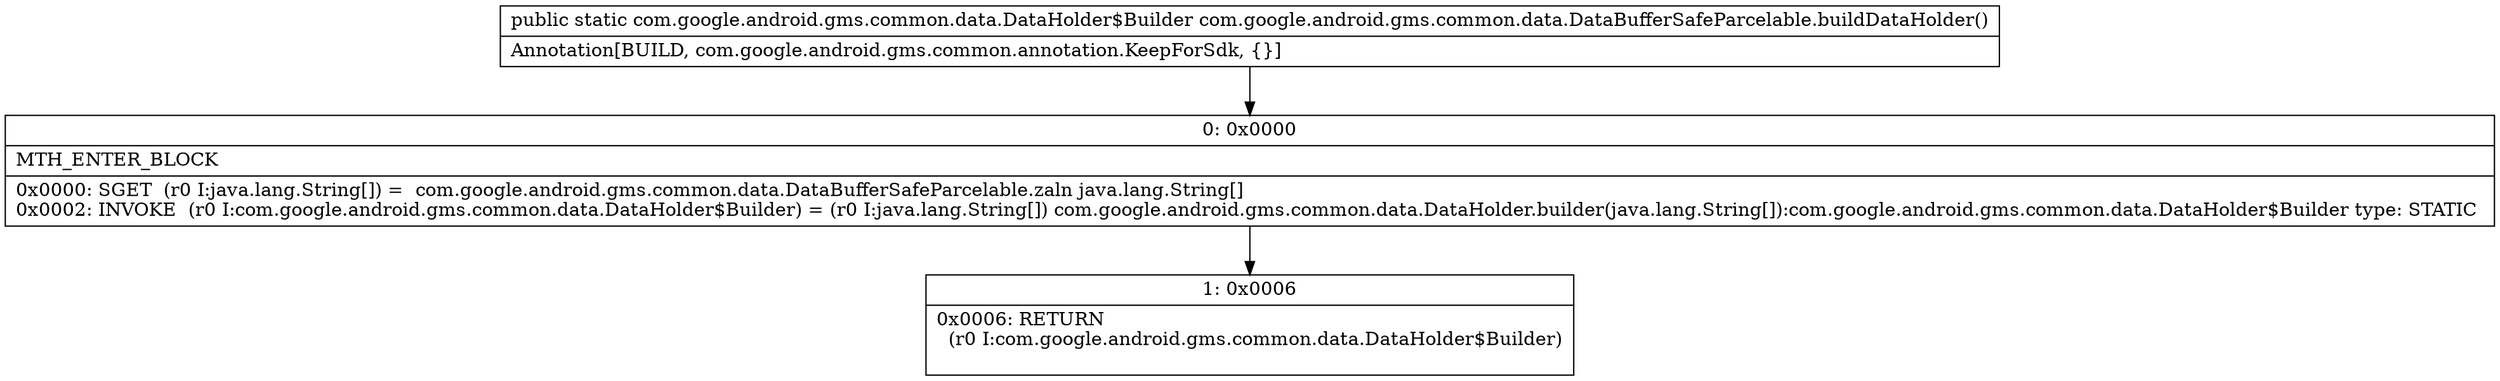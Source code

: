 digraph "CFG forcom.google.android.gms.common.data.DataBufferSafeParcelable.buildDataHolder()Lcom\/google\/android\/gms\/common\/data\/DataHolder$Builder;" {
Node_0 [shape=record,label="{0\:\ 0x0000|MTH_ENTER_BLOCK\l|0x0000: SGET  (r0 I:java.lang.String[]) =  com.google.android.gms.common.data.DataBufferSafeParcelable.zaln java.lang.String[] \l0x0002: INVOKE  (r0 I:com.google.android.gms.common.data.DataHolder$Builder) = (r0 I:java.lang.String[]) com.google.android.gms.common.data.DataHolder.builder(java.lang.String[]):com.google.android.gms.common.data.DataHolder$Builder type: STATIC \l}"];
Node_1 [shape=record,label="{1\:\ 0x0006|0x0006: RETURN  \l  (r0 I:com.google.android.gms.common.data.DataHolder$Builder)\l \l}"];
MethodNode[shape=record,label="{public static com.google.android.gms.common.data.DataHolder$Builder com.google.android.gms.common.data.DataBufferSafeParcelable.buildDataHolder()  | Annotation[BUILD, com.google.android.gms.common.annotation.KeepForSdk, \{\}]\l}"];
MethodNode -> Node_0;
Node_0 -> Node_1;
}

